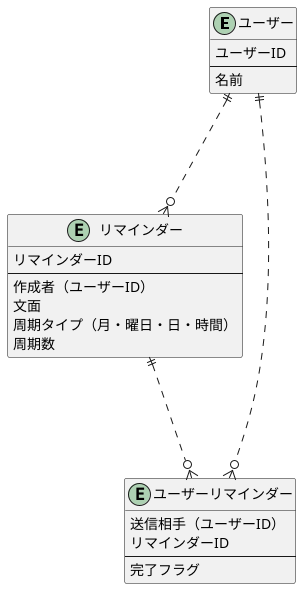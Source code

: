@startuml

entity ユーザー {
  ユーザーID
  --
  名前
}

entity リマインダー {
  リマインダーID
  --
  作成者（ユーザーID）
  文面
  周期タイプ（月・曜日・日・時間）
  周期数
}

entity ユーザーリマインダー {
  送信相手（ユーザーID）
  リマインダーID
  --
  完了フラグ
}

ユーザー ||...o{ リマインダー
ユーザー ||...o{ ユーザーリマインダー
リマインダー ||...o{ ユーザーリマインダー


@enduml
